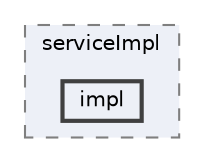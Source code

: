 digraph "repository/ivr/src/main/java/com/sterlite/cal/ivr/serviceImpl/impl"
{
 // LATEX_PDF_SIZE
  bgcolor="transparent";
  edge [fontname=Helvetica,fontsize=10,labelfontname=Helvetica,labelfontsize=10];
  node [fontname=Helvetica,fontsize=10,shape=box,height=0.2,width=0.4];
  compound=true
  subgraph clusterdir_fe34002804150309aad942c6fa9575fb {
    graph [ bgcolor="#edf0f7", pencolor="grey50", label="serviceImpl", fontname=Helvetica,fontsize=10 style="filled,dashed", URL="dir_fe34002804150309aad942c6fa9575fb.html",tooltip=""]
  dir_fb676e697bbef52f9595487246c81e17 [label="impl", fillcolor="#edf0f7", color="grey25", style="filled,bold", URL="dir_fb676e697bbef52f9595487246c81e17.html",tooltip=""];
  }
}
